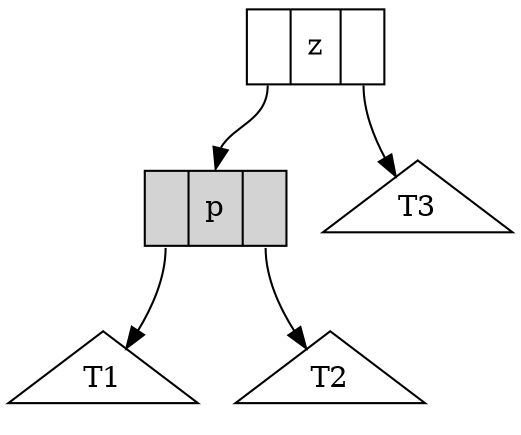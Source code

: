digraph srr {
{node [ shape = record ] p z};
{node [ shape = triangle ] T1 T2 T3};
p [ label ="<f0> | <f1> p | <f2> ", style=filled ];
z [ label ="<f0> | <f1> z | <f2> "];
"z":f0 -> "p":f1;
"z":f2 -> T3;
"p":f0 -> T1;
"p":f2 -> T2;
}